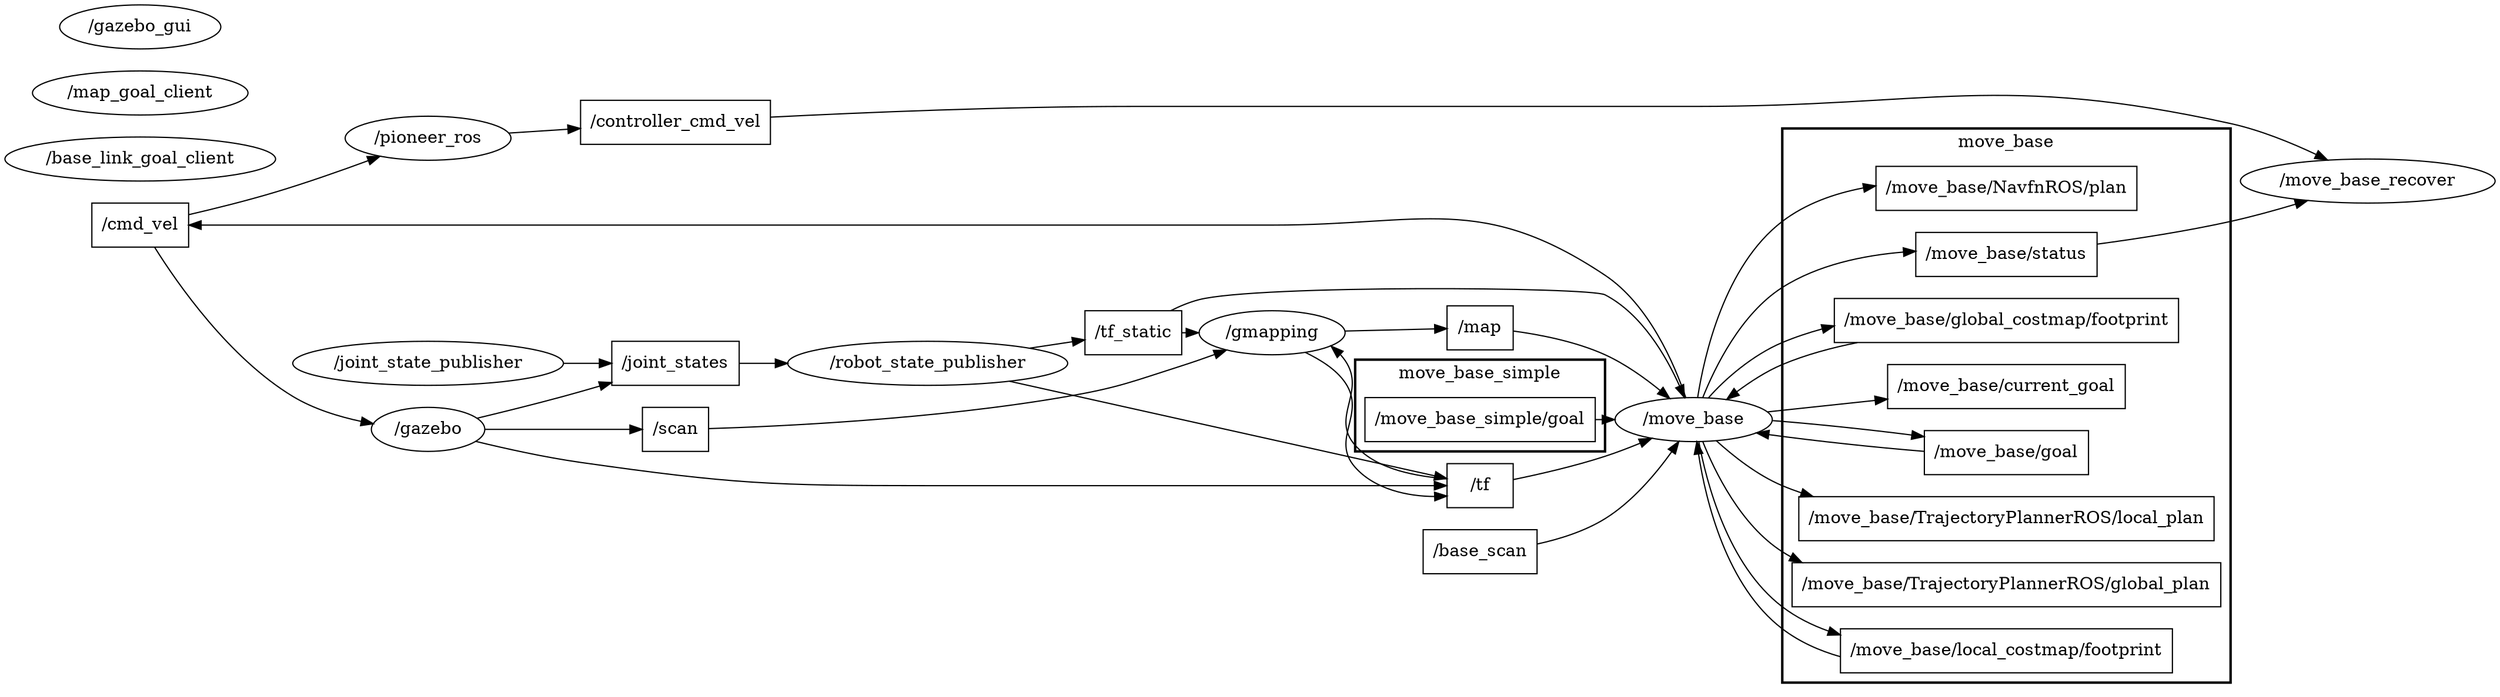 digraph graphname {
	graph [bb="0,0,1658.7,487.51",
		compound=True,
		rank=same,
		rankdir=LR,
		ranksep=0.2
	];
	node [label="\N"];
	subgraph cluster_move_base {
		graph [bb="1190,8,1483,461",
			compound=True,
			label=move_base,
			lheight=0.21,
			lp="1336.5,449.5",
			lwidth=0.86,
			rank=same,
			rankdir=LR,
			ranksep=0.2,
			style=bold
		];
		t___move_base__NavfnROS__plan		 [URL=topic_3A__move_base__NavfnROS__plan,
			height=0.5,
			label="/move_base/NavfnROS/plan",
			pos="1336.5,412",
			shape=box,
			tooltip="topic:/move_base/NavfnROS/plan",
			width=2.4028];
		t___move_base__status		 [URL=topic_3A__move_base__status,
			height=0.5,
			label="/move_base/status",
			pos="1336.5,358",
			shape=box,
			tooltip="topic:/move_base/status",
			width=1.6111];
		t___move_base__global_costmap__footprint		 [URL=topic_3A__move_base__global_costmap__footprint,
			height=0.5,
			label="/move_base/global_costmap/footprint",
			pos="1336.5,304",
			shape=box,
			tooltip="topic:/move_base/global_costmap/footprint",
			width=3.0972];
		t___move_base__current_goal		 [URL=topic_3A__move_base__current_goal,
			height=0.5,
			label="/move_base/current_goal",
			pos="1336.5,250",
			shape=box,
			tooltip="topic:/move_base/current_goal",
			width=2.1389];
		t___move_base__goal		 [URL=topic_3A__move_base__goal,
			height=0.5,
			label="/move_base/goal",
			pos="1336.5,196",
			shape=box,
			tooltip="topic:/move_base/goal",
			width=1.5139];
		t___move_base__TrajectoryPlannerROS__local_plan		 [URL=topic_3A__move_base__TrajectoryPlannerROS__local_plan,
			height=0.5,
			label="/move_base/TrajectoryPlannerROS/local_plan",
			pos="1336.5,142",
			shape=box,
			tooltip="topic:/move_base/TrajectoryPlannerROS/local_plan",
			width=3.7361];
		t___move_base__TrajectoryPlannerROS__global_plan		 [URL=topic_3A__move_base__TrajectoryPlannerROS__global_plan,
			height=0.5,
			label="/move_base/TrajectoryPlannerROS/global_plan",
			pos="1336.5,88",
			shape=box,
			tooltip="topic:/move_base/TrajectoryPlannerROS/global_plan",
			width=3.8472];
		t___move_base__local_costmap__footprint		 [URL=topic_3A__move_base__local_costmap__footprint,
			height=0.5,
			label="/move_base/local_costmap/footprint",
			pos="1336.5,34",
			shape=box,
			tooltip="topic:/move_base/local_costmap/footprint",
			width=2.9861];
	}
	subgraph cluster_move_base_simple {
		graph [bb="899.44,343,1067.4,418",
			compound=True,
			label=move_base_simple,
			lheight=0.21,
			lp="983.44,406.5",
			lwidth=1.47,
			rank=same,
			rankdir=LR,
			ranksep=0.2,
			style=bold
		];
		t___move_base_simple__goal		 [URL=topic_3A__move_base_simple__goal,
			height=0.5,
			label="/move_base_simple/goal",
			pos="983.44,369",
			shape=box,
			tooltip="topic:/move_base_simple/goal",
			width=2.1111];
	}
	n___move_base_recover	 [URL=__move_base_recover,
		height=0.5,
		label="/move_base_recover",
		pos="1574.9,418",
		shape=ellipse,
		tooltip="/move_base_recover",
		width=2.329];
	t___move_base__status -> n___move_base_recover	 [penwidth=1,
		pos="e,1534.5,402.1 1394.7,366.36 1421.7,370.89 1454.3,377.17 1483,385 1496.8,388.76 1511.5,393.68 1525,398.57"];
	n___move_base	 [URL=__move_base,
		height=0.5,
		label="/move_base",
		pos="1128.7,223",
		shape=ellipse,
		tooltip="/move_base",
		width=1.4804];
	t___move_base__global_costmap__footprint -> n___move_base	 [penwidth=1,
		pos="e,1151.3,239.43 1243.4,285.97 1225.1,281.79 1206.5,276.1 1190,268 1178.8,262.49 1168.1,254.28 1158.9,246.31"];
	t___move_base__goal -> n___move_base	 [penwidth=1,
		pos="e,1171.4,211.99 1281.8,197.04 1250.8,200.09 1212.1,205.2 1181.4,210.27"];
	t___move_base__local_costmap__footprint -> n___move_base	 [penwidth=1,
		pos="e,1130.5,204.78 1228.8,31.598 1214.7,36.012 1201.2,42.577 1190,52 1147.7,87.565 1135.1,155.81 1131.3,194.65"];
	t___tf_static	 [URL=topic_3A__tf_static,
		height=0.5,
		label="/tf_static",
		pos="747.95,280",
		shape=box,
		tooltip="topic:/tf_static",
		width=0.88889];
	n___gmapping	 [URL=__gmapping,
		height=0.5,
		label="/gmapping",
		pos="842.7,260",
		shape=ellipse,
		tooltip="/gmapping",
		width=1.354];
	t___tf_static -> n___gmapping	 [penwidth=1,
		pos="e,800.1,268.97 780.09,273.28 783.4,272.57 786.83,271.83 790.3,271.08"];
	t___tf_static -> n___move_base	 [penwidth=1,
		pos="e,1120.4,240.8 780.41,292.54 840.04,314.2 972.06,351.91 1067.4,304 1089.8,292.76 1106,268.84 1115.9,249.89"];
	t___cmd_vel	 [URL=topic_3A__cmd_vel,
		height=0.5,
		label="/cmd_vel",
		pos="90.342,204",
		shape=box,
		tooltip="topic:/cmd_vel",
		width=0.94444];
	n___pioneer_ros	 [URL=__pioneer_ros,
		height=0.5,
		label="/pioneer_ros",
		pos="281.78,354",
		shape=ellipse,
		tooltip="/pioneer_ros",
		width=1.5165];
	t___cmd_vel -> n___pioneer_ros	 [penwidth=1,
		pos="e,253.15,338.46 124.36,206.15 143.28,209.09 166.09,215.81 180.68,231 197.86,248.88 181.21,264.19 194.68,285 207.3,304.49 227.26,320.98 244.78,332.96"];
	n___gazebo	 [URL=__gazebo,
		height=0.5,
		label="/gazebo",
		pos="281.78,204",
		shape=ellipse,
		tooltip="/gazebo",
		width=1.0652];
	t___cmd_vel -> n___gazebo	 [penwidth=1,
		pos="e,243.13,204 124.77,204 154.81,204 199.24,204 233.02,204"];
	t___joint_states	 [URL=topic_3A__joint_states,
		height=0.5,
		label="/joint_states",
		pos="446.37,258",
		shape=box,
		tooltip="topic:/joint_states",
		width=1.1389];
	n___robot_state_publisher	 [URL=__robot_state_publisher,
		height=0.5,
		label="/robot_state_publisher",
		pos="612.91,258",
		shape=ellipse,
		tooltip="/robot_state_publisher",
		width=2.4734];
	t___joint_states -> n___robot_state_publisher	 [penwidth=1,
		pos="e,523.67,258 487.62,258 495.64,258 504.39,258 513.4,258"];
	t___tf	 [URL=topic_3A__tf,
		height=0.5,
		label="/tf",
		pos="983.44,169",
		shape=box,
		tooltip="topic:/tf",
		width=0.75];
	t___tf -> n___gmapping	 [penwidth=1,
		pos="e,880.65,248.44 956.07,178.49 937.72,182.77 914.02,189.38 899.44,205 889.44,215.72 899.87,225.01 891.44,237 890.42,238.46 889.3,239.87 888.12,241.23"];
	t___tf -> n___move_base	 [penwidth=1,
		pos="e,1097,208.49 1010.5,176.69 1027,181.75 1048.6,188.75 1067.4,196 1074,198.52 1080.8,201.38 1087.5,204.27"];
	t___scan	 [URL=topic_3A__scan,
		height=0.5,
		label="/scan",
		pos="446.37,204",
		shape=box,
		tooltip="topic:/scan",
		width=0.75];
	t___scan -> n___gmapping	 [penwidth=1,
		pos="e,801.23,250.5 473.5,205.91 519.75,209.49 618.96,218.02 701.95,231 731.8,235.67 764.92,242.47 791.42,248.31"];
	t___move_base_simple__goal -> n___move_base	 [penwidth=1,
		pos="e,1122.7,240.93 1046.7,350.8 1054.2,346.99 1061.3,342.43 1067.4,337 1093.8,313.64 1110.5,276 1119.5,250.42"];
	t___base_scan	 [URL=topic_3A__base_scan,
		height=0.5,
		label="/base_scan",
		pos="983.44,277",
		shape=box,
		tooltip="topic:/base_scan",
		width=1.0417];
	t___base_scan -> n___move_base	 [penwidth=1,
		pos="e,1097,237.51 1021.1,266 1035.6,261.4 1052.5,255.77 1067.4,250 1074,247.48 1080.8,244.62 1087.5,241.73"];
	t___map	 [URL=topic_3A__map,
		height=0.5,
		label="/map",
		pos="983.44,223",
		shape=box,
		tooltip="topic:/map",
		width=0.75];
	t___map -> n___move_base	 [penwidth=1,
		pos="e,1075.2,223 1010.7,223 1026,223 1045.9,223 1065,223"];
	t___controller_cmd_vel	 [URL=topic_3A__controller_cmd_vel,
		height=0.5,
		label="/controller_cmd_vel",
		pos="446.37,437",
		shape=box,
		tooltip="topic:/controller_cmd_vel",
		width=1.7639];
	t___controller_cmd_vel -> n___move_base_recover	 [penwidth=1,
		pos="e,1548.1,435.23 510.13,450.99 570.5,463.2 664.5,479 746.95,479 746.95,479 746.95,479 1129.7,479 1286.9,479 1331.1,505.18 1483,465 1502.7,459.79 1523,449.81 1539.4,440.38"];
	n___base_link_goal_client	 [URL=__base_link_goal_client,
		height=0.5,
		label="/base_link_goal_client",
		pos="90.342,258",
		shape=ellipse,
		tooltip="/base_link_goal_client",
		width=2.5095];
	n___robot_state_publisher -> t___tf_static	 [penwidth=1,
		pos="e,715.83,274.85 682.38,269.32 690.43,270.65 698.45,271.98 705.96,273.22"];
	n___robot_state_publisher -> t___tf	 [penwidth=1,
		pos="e,956.26,175.32 670.69,244.29 747.38,225.77 881.87,193.29 946.19,177.76"];
	n___gmapping -> t___tf	 [penwidth=1,
		pos="e,956.07,163.5 863.01,243.35 872.9,236.95 884.33,229.12 891.44,219 899.87,207.01 889.44,197.72 899.44,187 911.4,174.18 929.49,167.44 945.74,164.72"];
	n___gmapping -> t___map	 [penwidth=1,
		pos="e,956.42,229.94 882.72,249.59 902.78,244.24 927.07,237.77 946.65,232.54"];
	n___map_goal_client	 [URL=__map_goal_client,
		height=0.5,
		label="/map_goal_client",
		pos="90.342,312",
		shape=ellipse,
		tooltip="/map_goal_client",
		width=2.004];
	n___gazebo_gui	 [URL=__gazebo_gui,
		height=0.5,
		label="/gazebo_gui",
		pos="90.342,366",
		shape=ellipse,
		tooltip="/gazebo_gui",
		width=1.4985];
	n___pioneer_ros -> t___controller_cmd_vel	 [penwidth=1,
		pos="e,409.91,418.9 312.22,369.03 336.89,381.62 372.48,399.79 400.66,414.18"];
	n___move_base -> t___move_base__NavfnROS__plan	 [penwidth=1,
		pos="e,1249.9,410.76 1130.9,241.1 1134,274.96 1145.8,347.83 1190,385 1204.2,396.91 1221.9,404.26 1240.1,408.66"];
	n___move_base -> t___move_base__status	 [penwidth=1,
		pos="e,1278.2,358.55 1134.6,241.18 1142.2,265.69 1159.2,308.84 1190,331 1212.5,347.14 1241.9,354.48 1268.3,357.56"];
	n___move_base -> t___move_base__global_costmap__footprint	 [penwidth=1,
		pos="e,1225,299.1 1138.9,240.79 1149.7,255.82 1169,275.65 1190,286 1198.1,289.95 1206.6,293.33 1215.4,296.19"];
	n___move_base -> t___move_base__current_goal	 [penwidth=1,
		pos="e,1259.5,240.03 1178.8,229.43 1199.9,232.2 1225.2,235.53 1249.3,238.69"];
	n___move_base -> t___move_base__goal	 [penwidth=1,
		pos="e,1281.7,209.07 1182.2,222.09 1209.5,219.43 1243,215.13 1271.8,210.66"];
	n___move_base -> t___move_base__TrajectoryPlannerROS__local_plan	 [penwidth=1,
		pos="e,1211.7,160.02 1144.3,205.65 1155.5,193.46 1172.1,177.8 1190,169 1193.9,167.09 1197.9,165.31 1202,163.66"];
	n___move_base -> t___move_base__TrajectoryPlannerROS__global_plan	 [penwidth=1,
		pos="e,1204.6,106.18 1134.6,204.82 1142.2,180.31 1159.2,137.16 1190,115 1191.9,113.66 1193.8,112.38 1195.8,111.16"];
	n___move_base -> t___move_base__local_costmap__footprint	 [penwidth=1,
		pos="e,1228.8,49.4 1131.5,204.79 1135.4,172.2 1148.2,105.14 1190,70 1198.7,62.712 1208.7,57.134 1219.3,52.846"];
	n___move_base -> t___cmd_vel	 [penwidth=1,
		pos="e,124.4,190.69 1119.8,204.97 1110.4,185.77 1092.6,156.23 1067.4,142 980.46,92.832 943.62,120 843.7,120 445.37,120 445.37,120 445.37,120 330.31,120 199.75,162.53 134,187.06"];
	n___joint_state_publisher	 [URL=__joint_state_publisher,
		height=0.5,
		label="/joint_state_publisher",
		pos="281.78,258",
		shape=ellipse,
		tooltip="/joint_state_publisher",
		width=2.4192];
	n___joint_state_publisher -> t___joint_states	 [penwidth=1,
		pos="e,405.36,258 369.31,258 378.16,258 386.93,258 395.19,258"];
	n___gazebo -> t___joint_states	 [penwidth=1,
		pos="e,405.36,243.58 314.35,213.61 330.67,218.65 350.89,225.01 368.87,231 377.6,233.91 386.86,237.09 395.81,240.22"];
	n___gazebo -> t___tf	 [penwidth=1,
		pos="e,956.2,166.96 314.01,194.01 333.59,188.14 359.47,181.09 382.87,177 483.49,159.4 509.76,158 611.91,158 611.91,158 611.91,158 748.95,158 818.79,158 900.25,162.97 946.15,166.23"];
	n___gazebo -> t___scan	 [penwidth=1,
		pos="e,419.02,204 320.49,204 347.04,204 382.39,204 408.7,204"];
}
